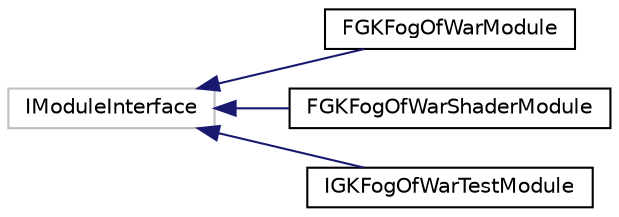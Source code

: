 digraph "Graphical Class Hierarchy"
{
 // LATEX_PDF_SIZE
  edge [fontname="Helvetica",fontsize="10",labelfontname="Helvetica",labelfontsize="10"];
  node [fontname="Helvetica",fontsize="10",shape=record];
  rankdir="LR";
  Node0 [label="IModuleInterface",height=0.2,width=0.4,color="grey75", fillcolor="white", style="filled",tooltip=" "];
  Node0 -> Node1 [dir="back",color="midnightblue",fontsize="10",style="solid",fontname="Helvetica"];
  Node1 [label="FGKFogOfWarModule",height=0.2,width=0.4,color="black", fillcolor="white", style="filled",URL="$classFGKFogOfWarModule.html",tooltip=" "];
  Node0 -> Node2 [dir="back",color="midnightblue",fontsize="10",style="solid",fontname="Helvetica"];
  Node2 [label="FGKFogOfWarShaderModule",height=0.2,width=0.4,color="black", fillcolor="white", style="filled",URL="$classFGKFogOfWarShaderModule.html",tooltip=" "];
  Node0 -> Node3 [dir="back",color="midnightblue",fontsize="10",style="solid",fontname="Helvetica"];
  Node3 [label="IGKFogOfWarTestModule",height=0.2,width=0.4,color="black", fillcolor="white", style="filled",URL="$classIGKFogOfWarTestModule.html",tooltip=" "];
}
